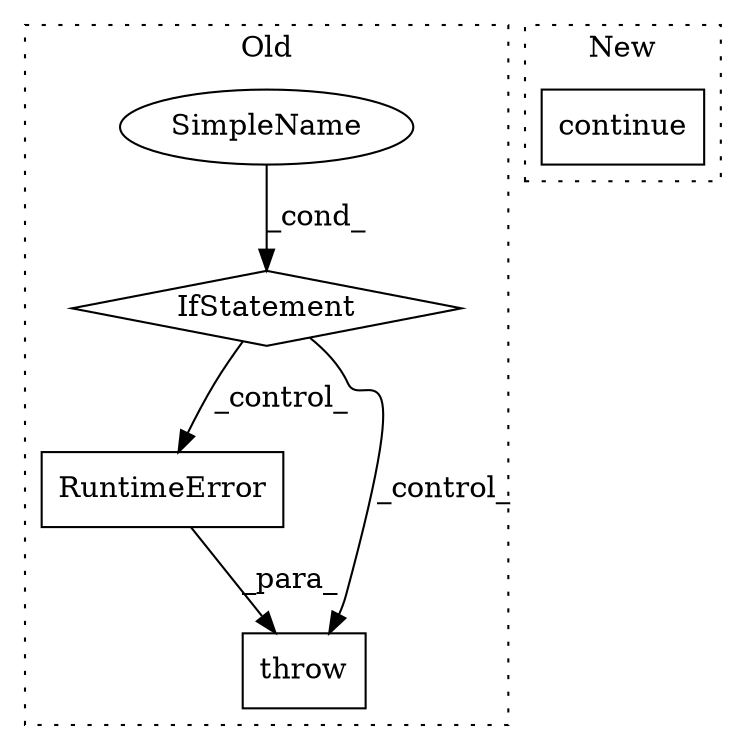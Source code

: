 digraph G {
subgraph cluster0 {
1 [label="RuntimeError" a="32" s="5954,6022" l="13,1" shape="box"];
3 [label="throw" a="53" s="5948" l="6" shape="box"];
4 [label="IfStatement" a="25" s="5909,5934" l="4,2" shape="diamond"];
5 [label="SimpleName" a="42" s="" l="" shape="ellipse"];
label = "Old";
style="dotted";
}
subgraph cluster1 {
2 [label="continue" a="18" s="6709" l="9" shape="box"];
label = "New";
style="dotted";
}
1 -> 3 [label="_para_"];
4 -> 1 [label="_control_"];
4 -> 3 [label="_control_"];
5 -> 4 [label="_cond_"];
}